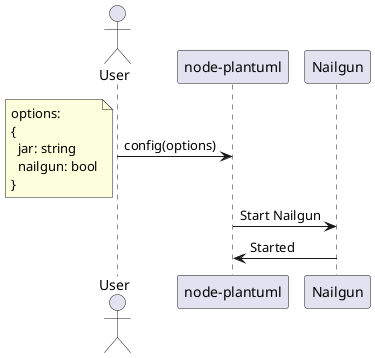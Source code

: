 @startuml

Actor "User" as u
Participant "node-plantuml" as p
Participant "Nailgun" as n

u -> p: config(options)
note left
options:
{
  jar: string
  nailgun: bool
}
end note

p -> n: Start Nailgun

n -> p: Started

'' TODO: callback to user when started
'' TODO: stop nailgun?

@enduml
